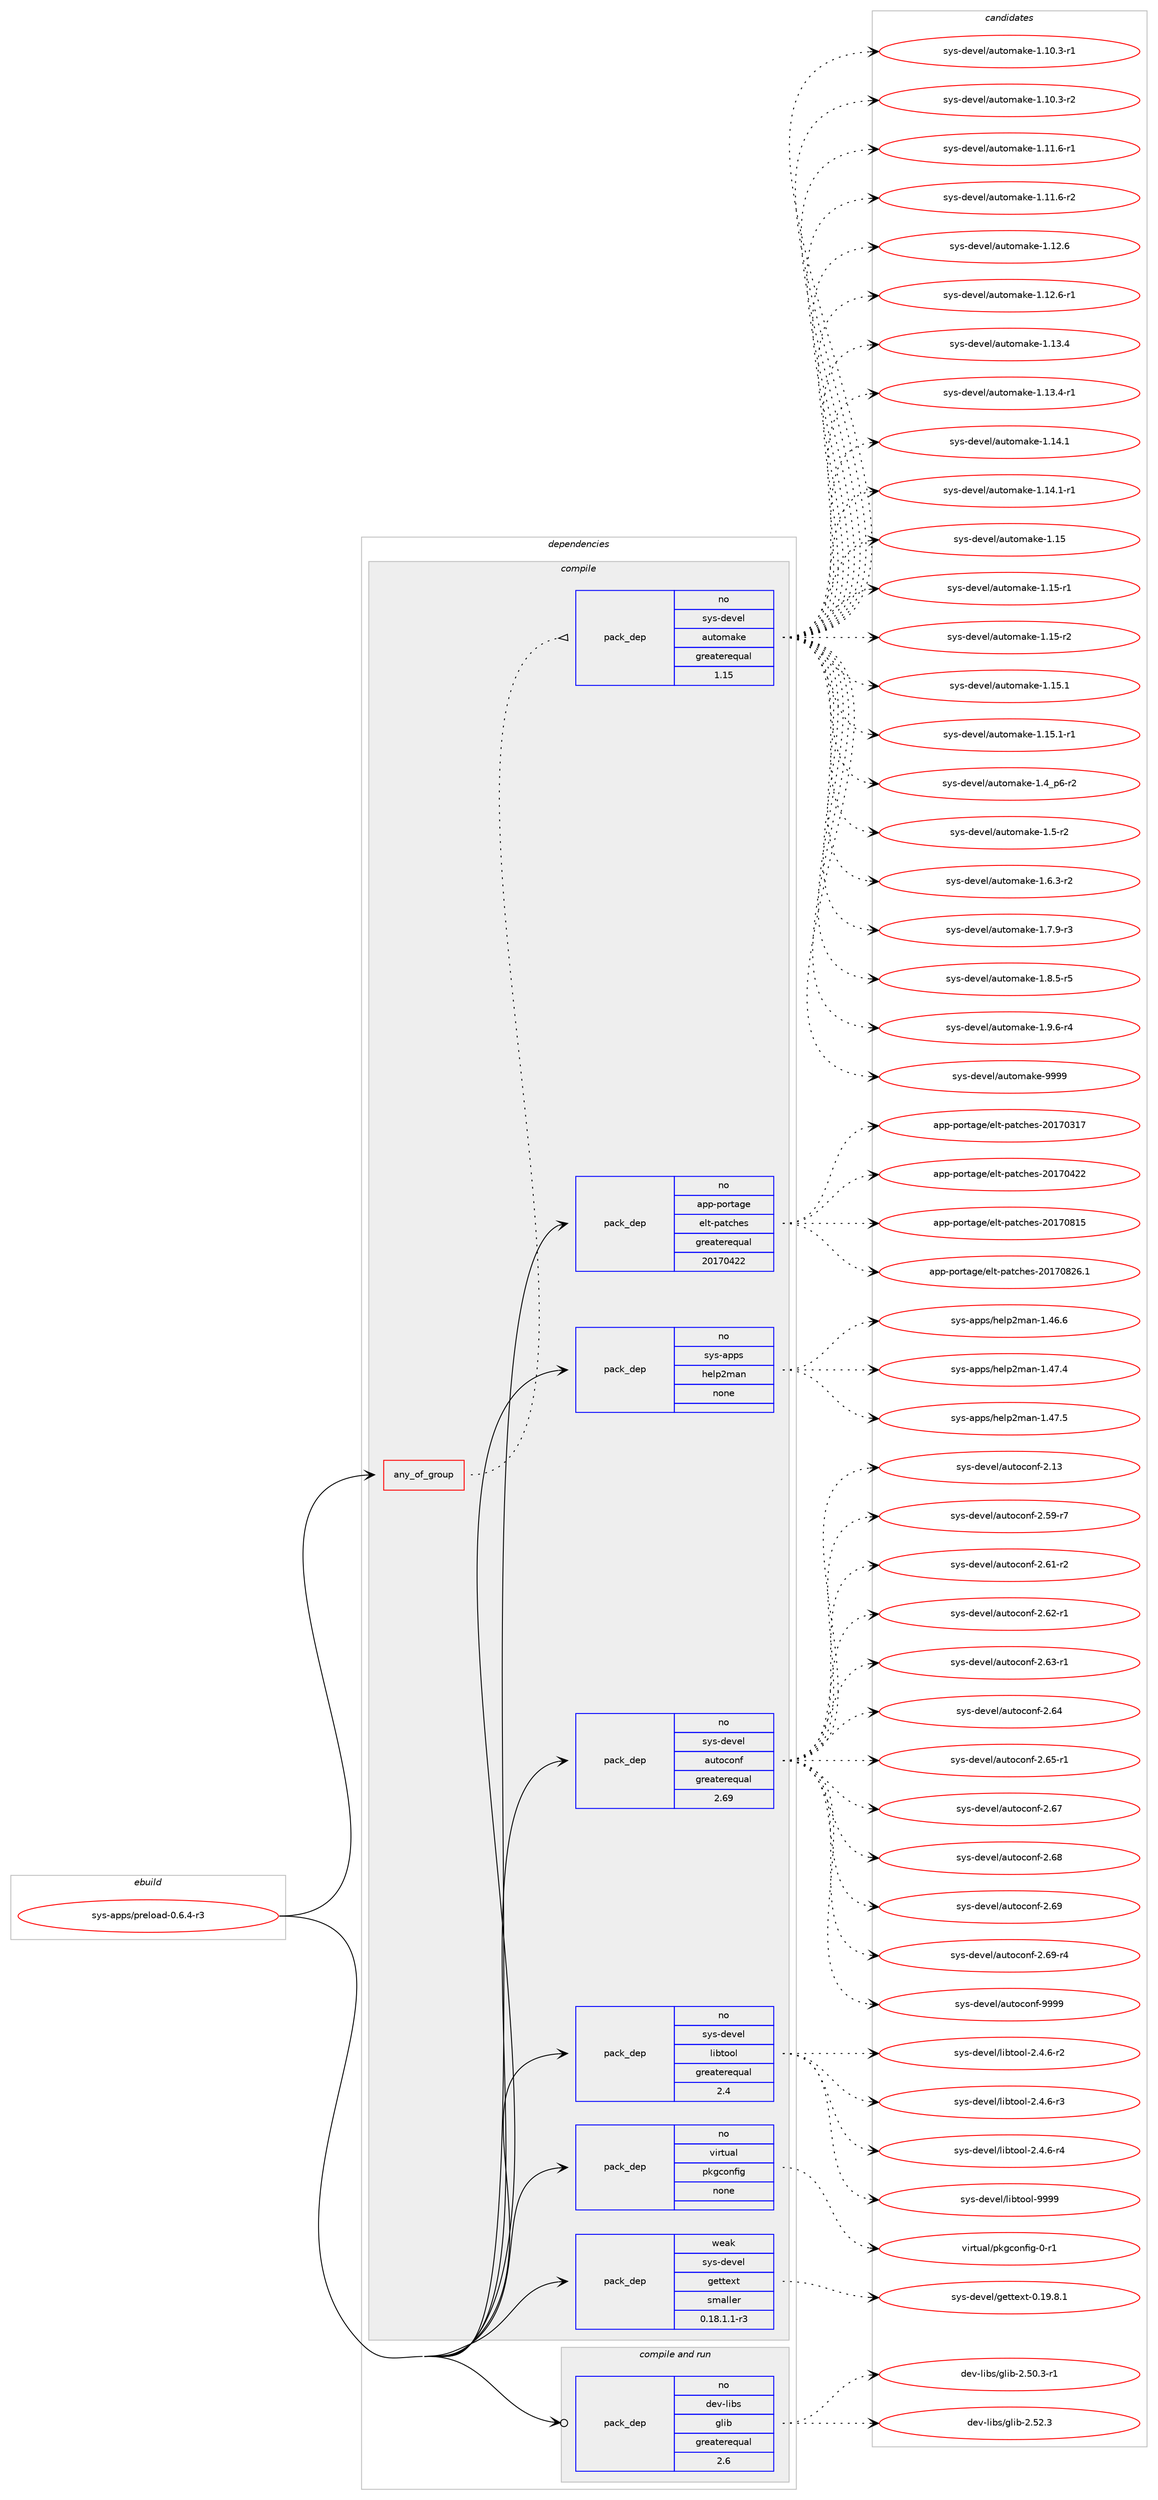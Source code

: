 digraph prolog {

# *************
# Graph options
# *************

newrank=true;
concentrate=true;
compound=true;
graph [rankdir=LR,fontname=Helvetica,fontsize=10,ranksep=1.5];#, ranksep=2.5, nodesep=0.2];
edge  [arrowhead=vee];
node  [fontname=Helvetica,fontsize=10];

# **********
# The ebuild
# **********

subgraph cluster_leftcol {
color=gray;
rank=same;
label=<<i>ebuild</i>>;
id [label="sys-apps/preload-0.6.4-r3", color=red, width=4, href="../sys-apps/preload-0.6.4-r3.svg"];
}

# ****************
# The dependencies
# ****************

subgraph cluster_midcol {
color=gray;
label=<<i>dependencies</i>>;
subgraph cluster_compile {
fillcolor="#eeeeee";
style=filled;
label=<<i>compile</i>>;
subgraph any7888 {
dependency472030 [label=<<TABLE BORDER="0" CELLBORDER="1" CELLSPACING="0" CELLPADDING="4"><TR><TD CELLPADDING="10">any_of_group</TD></TR></TABLE>>, shape=none, color=red];subgraph pack350114 {
dependency472031 [label=<<TABLE BORDER="0" CELLBORDER="1" CELLSPACING="0" CELLPADDING="4" WIDTH="220"><TR><TD ROWSPAN="6" CELLPADDING="30">pack_dep</TD></TR><TR><TD WIDTH="110">no</TD></TR><TR><TD>sys-devel</TD></TR><TR><TD>automake</TD></TR><TR><TD>greaterequal</TD></TR><TR><TD>1.15</TD></TR></TABLE>>, shape=none, color=blue];
}
dependency472030:e -> dependency472031:w [weight=20,style="dotted",arrowhead="oinv"];
}
id:e -> dependency472030:w [weight=20,style="solid",arrowhead="vee"];
subgraph pack350115 {
dependency472032 [label=<<TABLE BORDER="0" CELLBORDER="1" CELLSPACING="0" CELLPADDING="4" WIDTH="220"><TR><TD ROWSPAN="6" CELLPADDING="30">pack_dep</TD></TR><TR><TD WIDTH="110">no</TD></TR><TR><TD>app-portage</TD></TR><TR><TD>elt-patches</TD></TR><TR><TD>greaterequal</TD></TR><TR><TD>20170422</TD></TR></TABLE>>, shape=none, color=blue];
}
id:e -> dependency472032:w [weight=20,style="solid",arrowhead="vee"];
subgraph pack350116 {
dependency472033 [label=<<TABLE BORDER="0" CELLBORDER="1" CELLSPACING="0" CELLPADDING="4" WIDTH="220"><TR><TD ROWSPAN="6" CELLPADDING="30">pack_dep</TD></TR><TR><TD WIDTH="110">no</TD></TR><TR><TD>sys-apps</TD></TR><TR><TD>help2man</TD></TR><TR><TD>none</TD></TR><TR><TD></TD></TR></TABLE>>, shape=none, color=blue];
}
id:e -> dependency472033:w [weight=20,style="solid",arrowhead="vee"];
subgraph pack350117 {
dependency472034 [label=<<TABLE BORDER="0" CELLBORDER="1" CELLSPACING="0" CELLPADDING="4" WIDTH="220"><TR><TD ROWSPAN="6" CELLPADDING="30">pack_dep</TD></TR><TR><TD WIDTH="110">no</TD></TR><TR><TD>sys-devel</TD></TR><TR><TD>autoconf</TD></TR><TR><TD>greaterequal</TD></TR><TR><TD>2.69</TD></TR></TABLE>>, shape=none, color=blue];
}
id:e -> dependency472034:w [weight=20,style="solid",arrowhead="vee"];
subgraph pack350118 {
dependency472035 [label=<<TABLE BORDER="0" CELLBORDER="1" CELLSPACING="0" CELLPADDING="4" WIDTH="220"><TR><TD ROWSPAN="6" CELLPADDING="30">pack_dep</TD></TR><TR><TD WIDTH="110">no</TD></TR><TR><TD>sys-devel</TD></TR><TR><TD>libtool</TD></TR><TR><TD>greaterequal</TD></TR><TR><TD>2.4</TD></TR></TABLE>>, shape=none, color=blue];
}
id:e -> dependency472035:w [weight=20,style="solid",arrowhead="vee"];
subgraph pack350119 {
dependency472036 [label=<<TABLE BORDER="0" CELLBORDER="1" CELLSPACING="0" CELLPADDING="4" WIDTH="220"><TR><TD ROWSPAN="6" CELLPADDING="30">pack_dep</TD></TR><TR><TD WIDTH="110">no</TD></TR><TR><TD>virtual</TD></TR><TR><TD>pkgconfig</TD></TR><TR><TD>none</TD></TR><TR><TD></TD></TR></TABLE>>, shape=none, color=blue];
}
id:e -> dependency472036:w [weight=20,style="solid",arrowhead="vee"];
subgraph pack350120 {
dependency472037 [label=<<TABLE BORDER="0" CELLBORDER="1" CELLSPACING="0" CELLPADDING="4" WIDTH="220"><TR><TD ROWSPAN="6" CELLPADDING="30">pack_dep</TD></TR><TR><TD WIDTH="110">weak</TD></TR><TR><TD>sys-devel</TD></TR><TR><TD>gettext</TD></TR><TR><TD>smaller</TD></TR><TR><TD>0.18.1.1-r3</TD></TR></TABLE>>, shape=none, color=blue];
}
id:e -> dependency472037:w [weight=20,style="solid",arrowhead="vee"];
}
subgraph cluster_compileandrun {
fillcolor="#eeeeee";
style=filled;
label=<<i>compile and run</i>>;
subgraph pack350121 {
dependency472038 [label=<<TABLE BORDER="0" CELLBORDER="1" CELLSPACING="0" CELLPADDING="4" WIDTH="220"><TR><TD ROWSPAN="6" CELLPADDING="30">pack_dep</TD></TR><TR><TD WIDTH="110">no</TD></TR><TR><TD>dev-libs</TD></TR><TR><TD>glib</TD></TR><TR><TD>greaterequal</TD></TR><TR><TD>2.6</TD></TR></TABLE>>, shape=none, color=blue];
}
id:e -> dependency472038:w [weight=20,style="solid",arrowhead="odotvee"];
}
subgraph cluster_run {
fillcolor="#eeeeee";
style=filled;
label=<<i>run</i>>;
}
}

# **************
# The candidates
# **************

subgraph cluster_choices {
rank=same;
color=gray;
label=<<i>candidates</i>>;

subgraph choice350114 {
color=black;
nodesep=1;
choice11512111545100101118101108479711711611110997107101454946494846514511449 [label="sys-devel/automake-1.10.3-r1", color=red, width=4,href="../sys-devel/automake-1.10.3-r1.svg"];
choice11512111545100101118101108479711711611110997107101454946494846514511450 [label="sys-devel/automake-1.10.3-r2", color=red, width=4,href="../sys-devel/automake-1.10.3-r2.svg"];
choice11512111545100101118101108479711711611110997107101454946494946544511449 [label="sys-devel/automake-1.11.6-r1", color=red, width=4,href="../sys-devel/automake-1.11.6-r1.svg"];
choice11512111545100101118101108479711711611110997107101454946494946544511450 [label="sys-devel/automake-1.11.6-r2", color=red, width=4,href="../sys-devel/automake-1.11.6-r2.svg"];
choice1151211154510010111810110847971171161111099710710145494649504654 [label="sys-devel/automake-1.12.6", color=red, width=4,href="../sys-devel/automake-1.12.6.svg"];
choice11512111545100101118101108479711711611110997107101454946495046544511449 [label="sys-devel/automake-1.12.6-r1", color=red, width=4,href="../sys-devel/automake-1.12.6-r1.svg"];
choice1151211154510010111810110847971171161111099710710145494649514652 [label="sys-devel/automake-1.13.4", color=red, width=4,href="../sys-devel/automake-1.13.4.svg"];
choice11512111545100101118101108479711711611110997107101454946495146524511449 [label="sys-devel/automake-1.13.4-r1", color=red, width=4,href="../sys-devel/automake-1.13.4-r1.svg"];
choice1151211154510010111810110847971171161111099710710145494649524649 [label="sys-devel/automake-1.14.1", color=red, width=4,href="../sys-devel/automake-1.14.1.svg"];
choice11512111545100101118101108479711711611110997107101454946495246494511449 [label="sys-devel/automake-1.14.1-r1", color=red, width=4,href="../sys-devel/automake-1.14.1-r1.svg"];
choice115121115451001011181011084797117116111109971071014549464953 [label="sys-devel/automake-1.15", color=red, width=4,href="../sys-devel/automake-1.15.svg"];
choice1151211154510010111810110847971171161111099710710145494649534511449 [label="sys-devel/automake-1.15-r1", color=red, width=4,href="../sys-devel/automake-1.15-r1.svg"];
choice1151211154510010111810110847971171161111099710710145494649534511450 [label="sys-devel/automake-1.15-r2", color=red, width=4,href="../sys-devel/automake-1.15-r2.svg"];
choice1151211154510010111810110847971171161111099710710145494649534649 [label="sys-devel/automake-1.15.1", color=red, width=4,href="../sys-devel/automake-1.15.1.svg"];
choice11512111545100101118101108479711711611110997107101454946495346494511449 [label="sys-devel/automake-1.15.1-r1", color=red, width=4,href="../sys-devel/automake-1.15.1-r1.svg"];
choice115121115451001011181011084797117116111109971071014549465295112544511450 [label="sys-devel/automake-1.4_p6-r2", color=red, width=4,href="../sys-devel/automake-1.4_p6-r2.svg"];
choice11512111545100101118101108479711711611110997107101454946534511450 [label="sys-devel/automake-1.5-r2", color=red, width=4,href="../sys-devel/automake-1.5-r2.svg"];
choice115121115451001011181011084797117116111109971071014549465446514511450 [label="sys-devel/automake-1.6.3-r2", color=red, width=4,href="../sys-devel/automake-1.6.3-r2.svg"];
choice115121115451001011181011084797117116111109971071014549465546574511451 [label="sys-devel/automake-1.7.9-r3", color=red, width=4,href="../sys-devel/automake-1.7.9-r3.svg"];
choice115121115451001011181011084797117116111109971071014549465646534511453 [label="sys-devel/automake-1.8.5-r5", color=red, width=4,href="../sys-devel/automake-1.8.5-r5.svg"];
choice115121115451001011181011084797117116111109971071014549465746544511452 [label="sys-devel/automake-1.9.6-r4", color=red, width=4,href="../sys-devel/automake-1.9.6-r4.svg"];
choice115121115451001011181011084797117116111109971071014557575757 [label="sys-devel/automake-9999", color=red, width=4,href="../sys-devel/automake-9999.svg"];
dependency472031:e -> choice11512111545100101118101108479711711611110997107101454946494846514511449:w [style=dotted,weight="100"];
dependency472031:e -> choice11512111545100101118101108479711711611110997107101454946494846514511450:w [style=dotted,weight="100"];
dependency472031:e -> choice11512111545100101118101108479711711611110997107101454946494946544511449:w [style=dotted,weight="100"];
dependency472031:e -> choice11512111545100101118101108479711711611110997107101454946494946544511450:w [style=dotted,weight="100"];
dependency472031:e -> choice1151211154510010111810110847971171161111099710710145494649504654:w [style=dotted,weight="100"];
dependency472031:e -> choice11512111545100101118101108479711711611110997107101454946495046544511449:w [style=dotted,weight="100"];
dependency472031:e -> choice1151211154510010111810110847971171161111099710710145494649514652:w [style=dotted,weight="100"];
dependency472031:e -> choice11512111545100101118101108479711711611110997107101454946495146524511449:w [style=dotted,weight="100"];
dependency472031:e -> choice1151211154510010111810110847971171161111099710710145494649524649:w [style=dotted,weight="100"];
dependency472031:e -> choice11512111545100101118101108479711711611110997107101454946495246494511449:w [style=dotted,weight="100"];
dependency472031:e -> choice115121115451001011181011084797117116111109971071014549464953:w [style=dotted,weight="100"];
dependency472031:e -> choice1151211154510010111810110847971171161111099710710145494649534511449:w [style=dotted,weight="100"];
dependency472031:e -> choice1151211154510010111810110847971171161111099710710145494649534511450:w [style=dotted,weight="100"];
dependency472031:e -> choice1151211154510010111810110847971171161111099710710145494649534649:w [style=dotted,weight="100"];
dependency472031:e -> choice11512111545100101118101108479711711611110997107101454946495346494511449:w [style=dotted,weight="100"];
dependency472031:e -> choice115121115451001011181011084797117116111109971071014549465295112544511450:w [style=dotted,weight="100"];
dependency472031:e -> choice11512111545100101118101108479711711611110997107101454946534511450:w [style=dotted,weight="100"];
dependency472031:e -> choice115121115451001011181011084797117116111109971071014549465446514511450:w [style=dotted,weight="100"];
dependency472031:e -> choice115121115451001011181011084797117116111109971071014549465546574511451:w [style=dotted,weight="100"];
dependency472031:e -> choice115121115451001011181011084797117116111109971071014549465646534511453:w [style=dotted,weight="100"];
dependency472031:e -> choice115121115451001011181011084797117116111109971071014549465746544511452:w [style=dotted,weight="100"];
dependency472031:e -> choice115121115451001011181011084797117116111109971071014557575757:w [style=dotted,weight="100"];
}
subgraph choice350115 {
color=black;
nodesep=1;
choice97112112451121111141169710310147101108116451129711699104101115455048495548514955 [label="app-portage/elt-patches-20170317", color=red, width=4,href="../app-portage/elt-patches-20170317.svg"];
choice97112112451121111141169710310147101108116451129711699104101115455048495548525050 [label="app-portage/elt-patches-20170422", color=red, width=4,href="../app-portage/elt-patches-20170422.svg"];
choice97112112451121111141169710310147101108116451129711699104101115455048495548564953 [label="app-portage/elt-patches-20170815", color=red, width=4,href="../app-portage/elt-patches-20170815.svg"];
choice971121124511211111411697103101471011081164511297116991041011154550484955485650544649 [label="app-portage/elt-patches-20170826.1", color=red, width=4,href="../app-portage/elt-patches-20170826.1.svg"];
dependency472032:e -> choice97112112451121111141169710310147101108116451129711699104101115455048495548514955:w [style=dotted,weight="100"];
dependency472032:e -> choice97112112451121111141169710310147101108116451129711699104101115455048495548525050:w [style=dotted,weight="100"];
dependency472032:e -> choice97112112451121111141169710310147101108116451129711699104101115455048495548564953:w [style=dotted,weight="100"];
dependency472032:e -> choice971121124511211111411697103101471011081164511297116991041011154550484955485650544649:w [style=dotted,weight="100"];
}
subgraph choice350116 {
color=black;
nodesep=1;
choice115121115459711211211547104101108112501099711045494652544654 [label="sys-apps/help2man-1.46.6", color=red, width=4,href="../sys-apps/help2man-1.46.6.svg"];
choice115121115459711211211547104101108112501099711045494652554652 [label="sys-apps/help2man-1.47.4", color=red, width=4,href="../sys-apps/help2man-1.47.4.svg"];
choice115121115459711211211547104101108112501099711045494652554653 [label="sys-apps/help2man-1.47.5", color=red, width=4,href="../sys-apps/help2man-1.47.5.svg"];
dependency472033:e -> choice115121115459711211211547104101108112501099711045494652544654:w [style=dotted,weight="100"];
dependency472033:e -> choice115121115459711211211547104101108112501099711045494652554652:w [style=dotted,weight="100"];
dependency472033:e -> choice115121115459711211211547104101108112501099711045494652554653:w [style=dotted,weight="100"];
}
subgraph choice350117 {
color=black;
nodesep=1;
choice115121115451001011181011084797117116111991111101024550464951 [label="sys-devel/autoconf-2.13", color=red, width=4,href="../sys-devel/autoconf-2.13.svg"];
choice1151211154510010111810110847971171161119911111010245504653574511455 [label="sys-devel/autoconf-2.59-r7", color=red, width=4,href="../sys-devel/autoconf-2.59-r7.svg"];
choice1151211154510010111810110847971171161119911111010245504654494511450 [label="sys-devel/autoconf-2.61-r2", color=red, width=4,href="../sys-devel/autoconf-2.61-r2.svg"];
choice1151211154510010111810110847971171161119911111010245504654504511449 [label="sys-devel/autoconf-2.62-r1", color=red, width=4,href="../sys-devel/autoconf-2.62-r1.svg"];
choice1151211154510010111810110847971171161119911111010245504654514511449 [label="sys-devel/autoconf-2.63-r1", color=red, width=4,href="../sys-devel/autoconf-2.63-r1.svg"];
choice115121115451001011181011084797117116111991111101024550465452 [label="sys-devel/autoconf-2.64", color=red, width=4,href="../sys-devel/autoconf-2.64.svg"];
choice1151211154510010111810110847971171161119911111010245504654534511449 [label="sys-devel/autoconf-2.65-r1", color=red, width=4,href="../sys-devel/autoconf-2.65-r1.svg"];
choice115121115451001011181011084797117116111991111101024550465455 [label="sys-devel/autoconf-2.67", color=red, width=4,href="../sys-devel/autoconf-2.67.svg"];
choice115121115451001011181011084797117116111991111101024550465456 [label="sys-devel/autoconf-2.68", color=red, width=4,href="../sys-devel/autoconf-2.68.svg"];
choice115121115451001011181011084797117116111991111101024550465457 [label="sys-devel/autoconf-2.69", color=red, width=4,href="../sys-devel/autoconf-2.69.svg"];
choice1151211154510010111810110847971171161119911111010245504654574511452 [label="sys-devel/autoconf-2.69-r4", color=red, width=4,href="../sys-devel/autoconf-2.69-r4.svg"];
choice115121115451001011181011084797117116111991111101024557575757 [label="sys-devel/autoconf-9999", color=red, width=4,href="../sys-devel/autoconf-9999.svg"];
dependency472034:e -> choice115121115451001011181011084797117116111991111101024550464951:w [style=dotted,weight="100"];
dependency472034:e -> choice1151211154510010111810110847971171161119911111010245504653574511455:w [style=dotted,weight="100"];
dependency472034:e -> choice1151211154510010111810110847971171161119911111010245504654494511450:w [style=dotted,weight="100"];
dependency472034:e -> choice1151211154510010111810110847971171161119911111010245504654504511449:w [style=dotted,weight="100"];
dependency472034:e -> choice1151211154510010111810110847971171161119911111010245504654514511449:w [style=dotted,weight="100"];
dependency472034:e -> choice115121115451001011181011084797117116111991111101024550465452:w [style=dotted,weight="100"];
dependency472034:e -> choice1151211154510010111810110847971171161119911111010245504654534511449:w [style=dotted,weight="100"];
dependency472034:e -> choice115121115451001011181011084797117116111991111101024550465455:w [style=dotted,weight="100"];
dependency472034:e -> choice115121115451001011181011084797117116111991111101024550465456:w [style=dotted,weight="100"];
dependency472034:e -> choice115121115451001011181011084797117116111991111101024550465457:w [style=dotted,weight="100"];
dependency472034:e -> choice1151211154510010111810110847971171161119911111010245504654574511452:w [style=dotted,weight="100"];
dependency472034:e -> choice115121115451001011181011084797117116111991111101024557575757:w [style=dotted,weight="100"];
}
subgraph choice350118 {
color=black;
nodesep=1;
choice1151211154510010111810110847108105981161111111084550465246544511450 [label="sys-devel/libtool-2.4.6-r2", color=red, width=4,href="../sys-devel/libtool-2.4.6-r2.svg"];
choice1151211154510010111810110847108105981161111111084550465246544511451 [label="sys-devel/libtool-2.4.6-r3", color=red, width=4,href="../sys-devel/libtool-2.4.6-r3.svg"];
choice1151211154510010111810110847108105981161111111084550465246544511452 [label="sys-devel/libtool-2.4.6-r4", color=red, width=4,href="../sys-devel/libtool-2.4.6-r4.svg"];
choice1151211154510010111810110847108105981161111111084557575757 [label="sys-devel/libtool-9999", color=red, width=4,href="../sys-devel/libtool-9999.svg"];
dependency472035:e -> choice1151211154510010111810110847108105981161111111084550465246544511450:w [style=dotted,weight="100"];
dependency472035:e -> choice1151211154510010111810110847108105981161111111084550465246544511451:w [style=dotted,weight="100"];
dependency472035:e -> choice1151211154510010111810110847108105981161111111084550465246544511452:w [style=dotted,weight="100"];
dependency472035:e -> choice1151211154510010111810110847108105981161111111084557575757:w [style=dotted,weight="100"];
}
subgraph choice350119 {
color=black;
nodesep=1;
choice11810511411611797108471121071039911111010210510345484511449 [label="virtual/pkgconfig-0-r1", color=red, width=4,href="../virtual/pkgconfig-0-r1.svg"];
dependency472036:e -> choice11810511411611797108471121071039911111010210510345484511449:w [style=dotted,weight="100"];
}
subgraph choice350120 {
color=black;
nodesep=1;
choice1151211154510010111810110847103101116116101120116454846495746564649 [label="sys-devel/gettext-0.19.8.1", color=red, width=4,href="../sys-devel/gettext-0.19.8.1.svg"];
dependency472037:e -> choice1151211154510010111810110847103101116116101120116454846495746564649:w [style=dotted,weight="100"];
}
subgraph choice350121 {
color=black;
nodesep=1;
choice10010111845108105981154710310810598455046534846514511449 [label="dev-libs/glib-2.50.3-r1", color=red, width=4,href="../dev-libs/glib-2.50.3-r1.svg"];
choice1001011184510810598115471031081059845504653504651 [label="dev-libs/glib-2.52.3", color=red, width=4,href="../dev-libs/glib-2.52.3.svg"];
dependency472038:e -> choice10010111845108105981154710310810598455046534846514511449:w [style=dotted,weight="100"];
dependency472038:e -> choice1001011184510810598115471031081059845504653504651:w [style=dotted,weight="100"];
}
}

}
